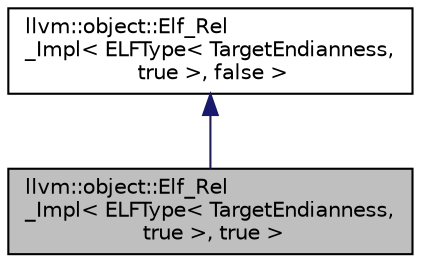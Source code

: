 digraph "llvm::object::Elf_Rel_Impl&lt; ELFType&lt; TargetEndianness, true &gt;, true &gt;"
{
 // LATEX_PDF_SIZE
  bgcolor="transparent";
  edge [fontname="Helvetica",fontsize="10",labelfontname="Helvetica",labelfontsize="10"];
  node [fontname="Helvetica",fontsize="10",shape="box"];
  Node1 [label="llvm::object::Elf_Rel\l_Impl\< ELFType\< TargetEndianness,\l true \>, true \>",height=0.2,width=0.4,color="black", fillcolor="grey75", style="filled", fontcolor="black",tooltip=" "];
  Node2 -> Node1 [dir="back",color="midnightblue",fontsize="10",style="solid",fontname="Helvetica"];
  Node2 [label="llvm::object::Elf_Rel\l_Impl\< ELFType\< TargetEndianness,\l true \>, false \>",height=0.2,width=0.4,color="black",URL="$structllvm_1_1object_1_1Elf__Rel__Impl_3_01ELFType_3_01TargetEndianness_00_01true_01_4_00_01false_01_4.html",tooltip=" "];
}
